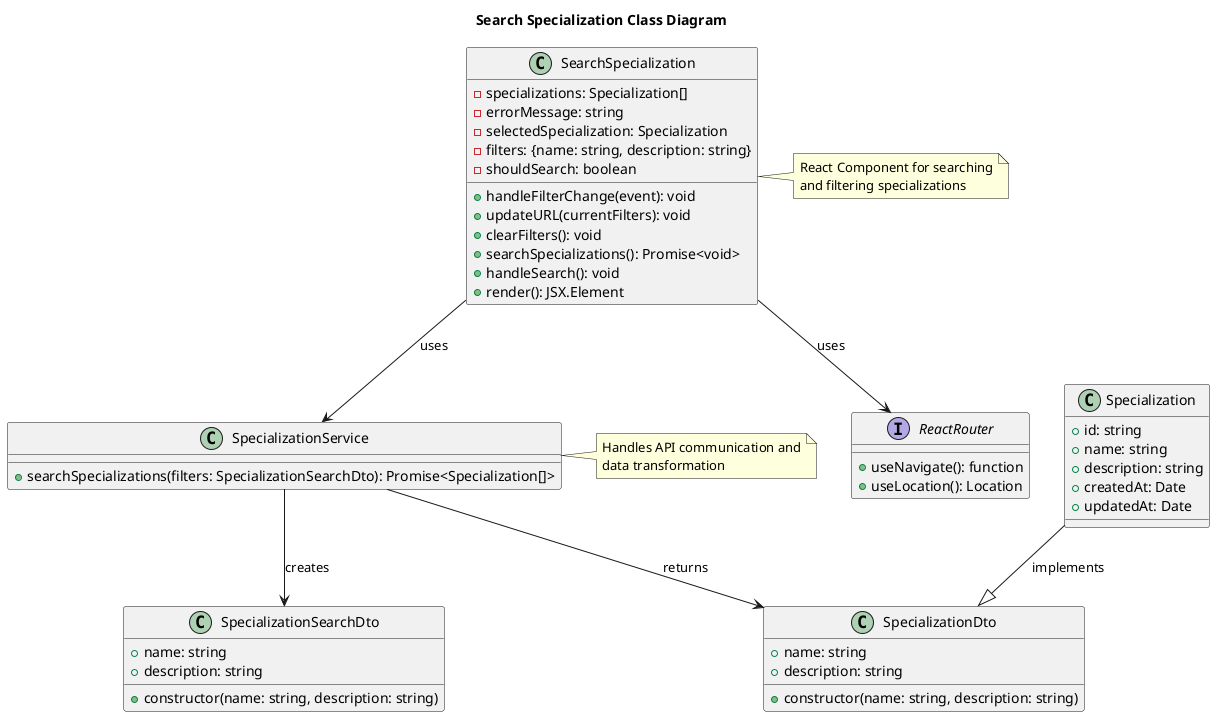 @startuml
title "Search Specialization Class Diagram"

class SearchSpecialization {
  -specializations: Specialization[]
  -errorMessage: string
  -selectedSpecialization: Specialization
  -filters: {name: string, description: string}
  -shouldSearch: boolean
  +handleFilterChange(event): void
  +updateURL(currentFilters): void
  +clearFilters(): void
  +searchSpecializations(): Promise<void>
  +handleSearch(): void
  +render(): JSX.Element
}

class SpecializationService {
  +searchSpecializations(filters: SpecializationSearchDto): Promise<Specialization[]>
}

class SpecializationSearchDto {
  +name: string
  +description: string
  +constructor(name: string, description: string)
}

class SpecializationDto {
  +name: string
  +description: string
  +constructor(name: string, description: string)
}

class Specialization {
  +id: string
  +name: string
  +description: string
  +createdAt: Date
  +updatedAt: Date
}

interface ReactRouter {
  +useNavigate(): function
  +useLocation(): Location
}

SearchSpecialization --> SpecializationService: uses
SearchSpecialization --> ReactRouter: uses
SpecializationService --> SpecializationSearchDto: creates
SpecializationService --> SpecializationDto: returns
Specialization --|> SpecializationDto: implements

note right of SearchSpecialization
  React Component for searching
  and filtering specializations
end note

note right of SpecializationService
  Handles API communication and
  data transformation
end note

@enduml